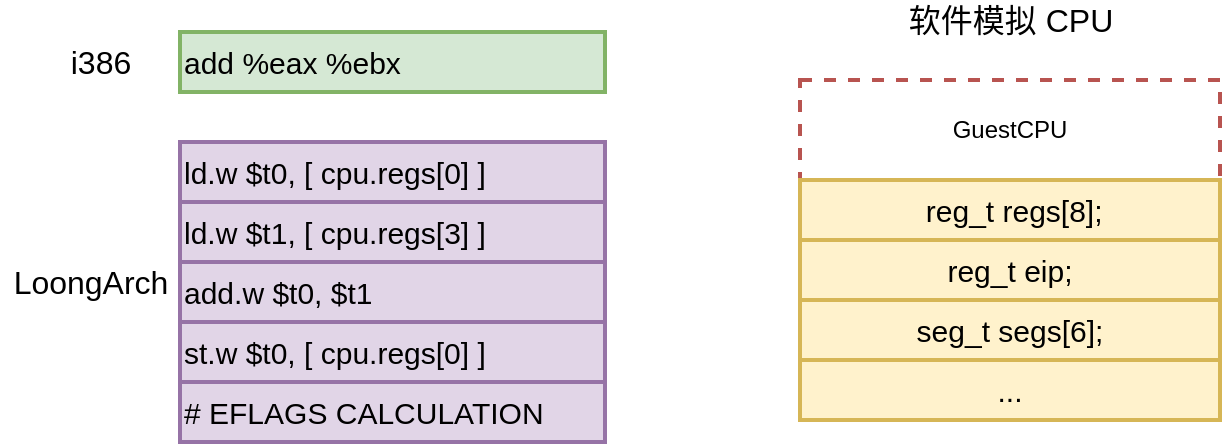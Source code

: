 <mxfile version="17.4.2" type="device"><diagram id="6A33YNNAumB7MYZeX0kF" name="第 1 页"><mxGraphModel dx="1102" dy="1025" grid="1" gridSize="10" guides="1" tooltips="1" connect="1" arrows="1" fold="1" page="1" pageScale="1" pageWidth="1169" pageHeight="827" math="0" shadow="0"><root><mxCell id="0"/><mxCell id="1" parent="0"/><mxCell id="IopTrvcmLLDxxd8VxGOT-2" value="i386" style="text;html=1;align=center;verticalAlign=middle;resizable=0;points=[];autosize=1;strokeColor=none;fillColor=none;fontSize=16;" parent="1" vertex="1"><mxGeometry x="205" y="225" width="50" height="20" as="geometry"/></mxCell><mxCell id="IopTrvcmLLDxxd8VxGOT-7" value="LoongArch" style="text;html=1;align=center;verticalAlign=middle;resizable=0;points=[];autosize=1;strokeColor=none;fillColor=none;fontSize=16;" parent="1" vertex="1"><mxGeometry x="180" y="335" width="90" height="20" as="geometry"/></mxCell><mxCell id="IopTrvcmLLDxxd8VxGOT-12" value="软件模拟 CPU" style="text;html=1;align=center;verticalAlign=middle;resizable=0;points=[];autosize=1;strokeColor=none;fillColor=none;fontSize=16;" parent="1" vertex="1"><mxGeometry x="625" y="204" width="120" height="20" as="geometry"/></mxCell><mxCell id="q0SH97h153waR1fHhhn0-1" value="&lt;span style=&quot;text-align: center&quot;&gt;add %eax %ebx&lt;/span&gt;" style="rounded=0;whiteSpace=wrap;html=1;fillColor=#d5e8d4;strokeColor=#82b366;fontSize=15;strokeWidth=2;glass=0;sketch=0;shadow=0;align=left;" parent="1" vertex="1"><mxGeometry x="270" y="220" width="212.5" height="30" as="geometry"/></mxCell><mxCell id="q0SH97h153waR1fHhhn0-2" value="ld.w $t0, [ cpu.regs[0] ]" style="rounded=0;whiteSpace=wrap;html=1;fillColor=#e1d5e7;strokeColor=#9673a6;fontSize=15;strokeWidth=2;glass=0;sketch=0;shadow=0;align=left;" parent="1" vertex="1"><mxGeometry x="270" y="275" width="212.5" height="30" as="geometry"/></mxCell><mxCell id="q0SH97h153waR1fHhhn0-3" value="ld.w $t1, [ cpu.regs[3] ]" style="rounded=0;whiteSpace=wrap;html=1;fillColor=#e1d5e7;strokeColor=#9673a6;fontSize=15;strokeWidth=2;glass=0;sketch=0;shadow=0;align=left;" parent="1" vertex="1"><mxGeometry x="270" y="305" width="212.5" height="30" as="geometry"/></mxCell><mxCell id="q0SH97h153waR1fHhhn0-4" value="add.w $t0, $t1" style="rounded=0;whiteSpace=wrap;html=1;fillColor=#e1d5e7;strokeColor=#9673a6;fontSize=15;strokeWidth=2;glass=0;sketch=0;shadow=0;align=left;" parent="1" vertex="1"><mxGeometry x="270" y="335" width="212.5" height="30" as="geometry"/></mxCell><mxCell id="q0SH97h153waR1fHhhn0-5" value="&lt;span&gt;st.w $t0, [ cpu.regs[0] ]&lt;br&gt;&lt;/span&gt;" style="rounded=0;whiteSpace=wrap;html=1;fillColor=#e1d5e7;strokeColor=#9673a6;fontSize=15;strokeWidth=2;glass=0;sketch=0;shadow=0;align=left;" parent="1" vertex="1"><mxGeometry x="270" y="365" width="212.5" height="30" as="geometry"/></mxCell><mxCell id="q0SH97h153waR1fHhhn0-6" value="&lt;span&gt;# EFLAGS CALCULATION&lt;br&gt;&lt;/span&gt;" style="rounded=0;whiteSpace=wrap;html=1;fillColor=#e1d5e7;strokeColor=#9673a6;fontSize=15;strokeWidth=2;glass=0;sketch=0;shadow=0;align=left;" parent="1" vertex="1"><mxGeometry x="270" y="395" width="212.5" height="30" as="geometry"/></mxCell><mxCell id="q0SH97h153waR1fHhhn0-7" value="" style="rounded=0;whiteSpace=wrap;html=1;dashed=1;strokeWidth=2;strokeColor=#b85450;fillColor=none;" parent="1" vertex="1"><mxGeometry x="580" y="244" width="210" height="110" as="geometry"/></mxCell><mxCell id="q0SH97h153waR1fHhhn0-8" value="&lt;span style=&quot;text-align: left&quot;&gt;&amp;nbsp;reg_t regs[8];&lt;/span&gt;" style="rounded=0;whiteSpace=wrap;html=1;fillColor=#fff2cc;strokeColor=#d6b656;fontSize=15;strokeWidth=2;glass=0;sketch=0;shadow=0;" parent="1" vertex="1"><mxGeometry x="580" y="294" width="210" height="30" as="geometry"/></mxCell><mxCell id="q0SH97h153waR1fHhhn0-9" value="&lt;span style=&quot;text-align: left&quot;&gt;reg_t eip;&lt;/span&gt;" style="rounded=0;whiteSpace=wrap;html=1;fillColor=#fff2cc;strokeColor=#d6b656;fontSize=15;gradientColor=none;strokeWidth=2;glass=0;sketch=0;shadow=0;" parent="1" vertex="1"><mxGeometry x="580" y="324" width="210" height="30" as="geometry"/></mxCell><mxCell id="q0SH97h153waR1fHhhn0-10" value="GuestCPU" style="text;html=1;strokeColor=none;fillColor=none;align=center;verticalAlign=middle;whiteSpace=wrap;rounded=0;" parent="1" vertex="1"><mxGeometry x="630" y="254" width="110" height="30" as="geometry"/></mxCell><mxCell id="q0SH97h153waR1fHhhn0-12" value="&lt;span style=&quot;text-align: left&quot;&gt;seg_t segs[6];&lt;/span&gt;" style="rounded=0;whiteSpace=wrap;html=1;fillColor=#fff2cc;strokeColor=#d6b656;fontSize=15;gradientColor=none;strokeWidth=2;glass=0;sketch=0;shadow=0;" parent="1" vertex="1"><mxGeometry x="580" y="354" width="210" height="30" as="geometry"/></mxCell><mxCell id="q0SH97h153waR1fHhhn0-13" value="&lt;div style=&quot;text-align: left&quot;&gt;&lt;span&gt;...&lt;/span&gt;&lt;/div&gt;" style="rounded=0;whiteSpace=wrap;html=1;fillColor=#fff2cc;strokeColor=#d6b656;fontSize=15;gradientColor=none;strokeWidth=2;glass=0;sketch=0;shadow=0;" parent="1" vertex="1"><mxGeometry x="580" y="384" width="210" height="30" as="geometry"/></mxCell></root></mxGraphModel></diagram></mxfile>